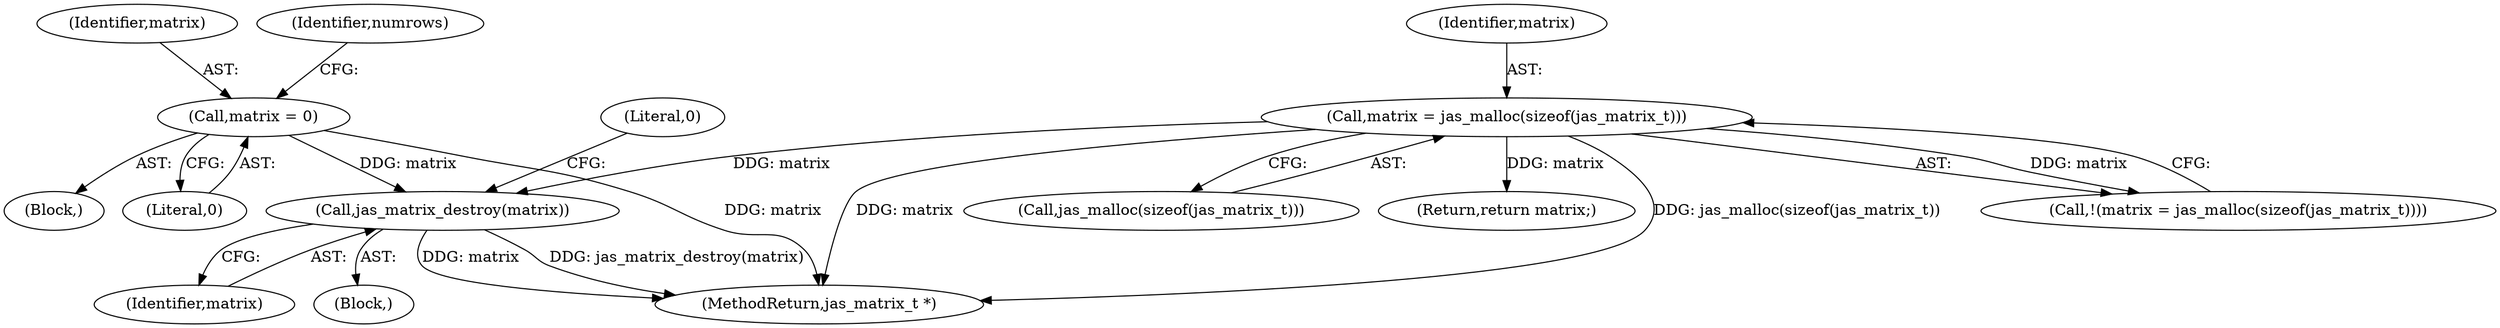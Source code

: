 digraph "0_jasper_d42b2388f7f8e0332c846675133acea151fc557a_21@pointer" {
"1000295" [label="(Call,jas_matrix_destroy(matrix))"];
"1000107" [label="(Call,matrix = 0)"];
"1000122" [label="(Call,matrix = jas_malloc(sizeof(jas_matrix_t)))"];
"1000121" [label="(Call,!(matrix = jas_malloc(sizeof(jas_matrix_t))))"];
"1000124" [label="(Call,jas_malloc(sizeof(jas_matrix_t)))"];
"1000103" [label="(Block,)"];
"1000295" [label="(Call,jas_matrix_destroy(matrix))"];
"1000122" [label="(Call,matrix = jas_malloc(sizeof(jas_matrix_t)))"];
"1000289" [label="(Return,return matrix;)"];
"1000109" [label="(Literal,0)"];
"1000113" [label="(Identifier,numrows)"];
"1000107" [label="(Call,matrix = 0)"];
"1000123" [label="(Identifier,matrix)"];
"1000298" [label="(Literal,0)"];
"1000299" [label="(MethodReturn,jas_matrix_t *)"];
"1000296" [label="(Identifier,matrix)"];
"1000108" [label="(Identifier,matrix)"];
"1000294" [label="(Block,)"];
"1000295" -> "1000294"  [label="AST: "];
"1000295" -> "1000296"  [label="CFG: "];
"1000296" -> "1000295"  [label="AST: "];
"1000298" -> "1000295"  [label="CFG: "];
"1000295" -> "1000299"  [label="DDG: jas_matrix_destroy(matrix)"];
"1000295" -> "1000299"  [label="DDG: matrix"];
"1000107" -> "1000295"  [label="DDG: matrix"];
"1000122" -> "1000295"  [label="DDG: matrix"];
"1000107" -> "1000103"  [label="AST: "];
"1000107" -> "1000109"  [label="CFG: "];
"1000108" -> "1000107"  [label="AST: "];
"1000109" -> "1000107"  [label="AST: "];
"1000113" -> "1000107"  [label="CFG: "];
"1000107" -> "1000299"  [label="DDG: matrix"];
"1000122" -> "1000121"  [label="AST: "];
"1000122" -> "1000124"  [label="CFG: "];
"1000123" -> "1000122"  [label="AST: "];
"1000124" -> "1000122"  [label="AST: "];
"1000121" -> "1000122"  [label="CFG: "];
"1000122" -> "1000299"  [label="DDG: matrix"];
"1000122" -> "1000299"  [label="DDG: jas_malloc(sizeof(jas_matrix_t))"];
"1000122" -> "1000121"  [label="DDG: matrix"];
"1000122" -> "1000289"  [label="DDG: matrix"];
}
